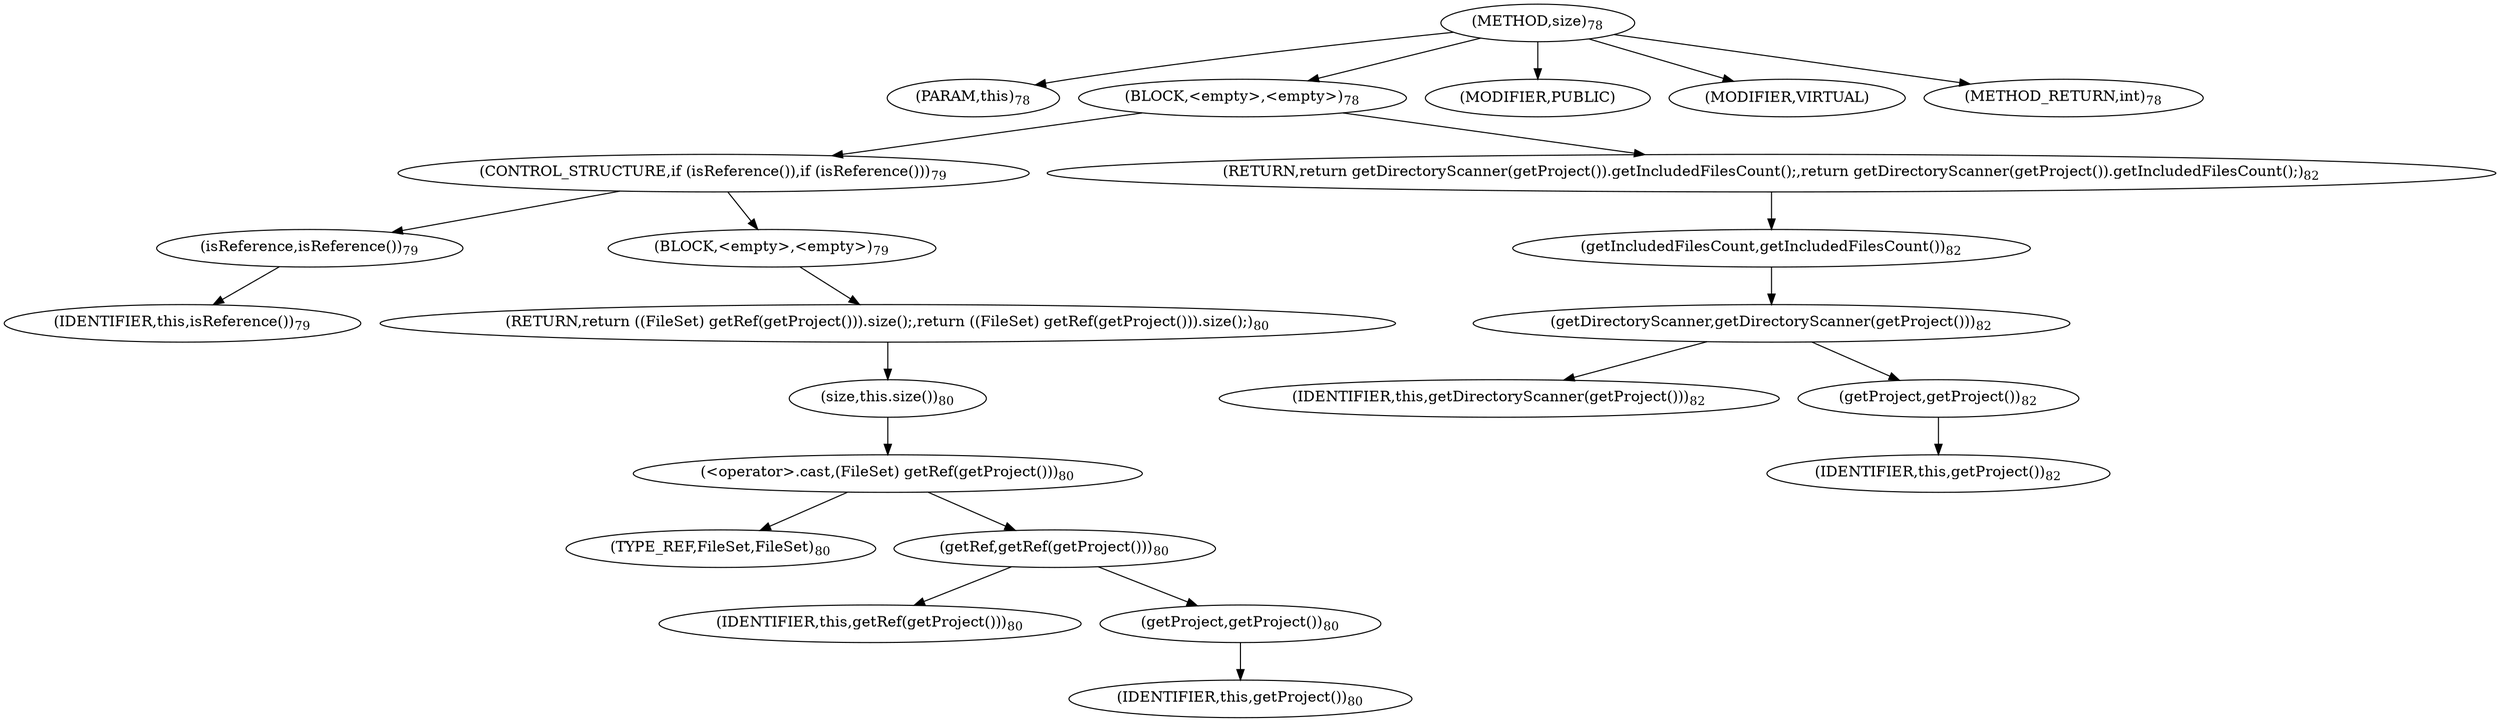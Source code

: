 digraph "size" {  
"91" [label = <(METHOD,size)<SUB>78</SUB>> ]
"20" [label = <(PARAM,this)<SUB>78</SUB>> ]
"92" [label = <(BLOCK,&lt;empty&gt;,&lt;empty&gt;)<SUB>78</SUB>> ]
"93" [label = <(CONTROL_STRUCTURE,if (isReference()),if (isReference()))<SUB>79</SUB>> ]
"94" [label = <(isReference,isReference())<SUB>79</SUB>> ]
"19" [label = <(IDENTIFIER,this,isReference())<SUB>79</SUB>> ]
"95" [label = <(BLOCK,&lt;empty&gt;,&lt;empty&gt;)<SUB>79</SUB>> ]
"96" [label = <(RETURN,return ((FileSet) getRef(getProject())).size();,return ((FileSet) getRef(getProject())).size();)<SUB>80</SUB>> ]
"97" [label = <(size,this.size())<SUB>80</SUB>> ]
"98" [label = <(&lt;operator&gt;.cast,(FileSet) getRef(getProject()))<SUB>80</SUB>> ]
"99" [label = <(TYPE_REF,FileSet,FileSet)<SUB>80</SUB>> ]
"100" [label = <(getRef,getRef(getProject()))<SUB>80</SUB>> ]
"22" [label = <(IDENTIFIER,this,getRef(getProject()))<SUB>80</SUB>> ]
"101" [label = <(getProject,getProject())<SUB>80</SUB>> ]
"21" [label = <(IDENTIFIER,this,getProject())<SUB>80</SUB>> ]
"102" [label = <(RETURN,return getDirectoryScanner(getProject()).getIncludedFilesCount();,return getDirectoryScanner(getProject()).getIncludedFilesCount();)<SUB>82</SUB>> ]
"103" [label = <(getIncludedFilesCount,getIncludedFilesCount())<SUB>82</SUB>> ]
"104" [label = <(getDirectoryScanner,getDirectoryScanner(getProject()))<SUB>82</SUB>> ]
"24" [label = <(IDENTIFIER,this,getDirectoryScanner(getProject()))<SUB>82</SUB>> ]
"105" [label = <(getProject,getProject())<SUB>82</SUB>> ]
"23" [label = <(IDENTIFIER,this,getProject())<SUB>82</SUB>> ]
"106" [label = <(MODIFIER,PUBLIC)> ]
"107" [label = <(MODIFIER,VIRTUAL)> ]
"108" [label = <(METHOD_RETURN,int)<SUB>78</SUB>> ]
  "91" -> "20" 
  "91" -> "92" 
  "91" -> "106" 
  "91" -> "107" 
  "91" -> "108" 
  "92" -> "93" 
  "92" -> "102" 
  "93" -> "94" 
  "93" -> "95" 
  "94" -> "19" 
  "95" -> "96" 
  "96" -> "97" 
  "97" -> "98" 
  "98" -> "99" 
  "98" -> "100" 
  "100" -> "22" 
  "100" -> "101" 
  "101" -> "21" 
  "102" -> "103" 
  "103" -> "104" 
  "104" -> "24" 
  "104" -> "105" 
  "105" -> "23" 
}
